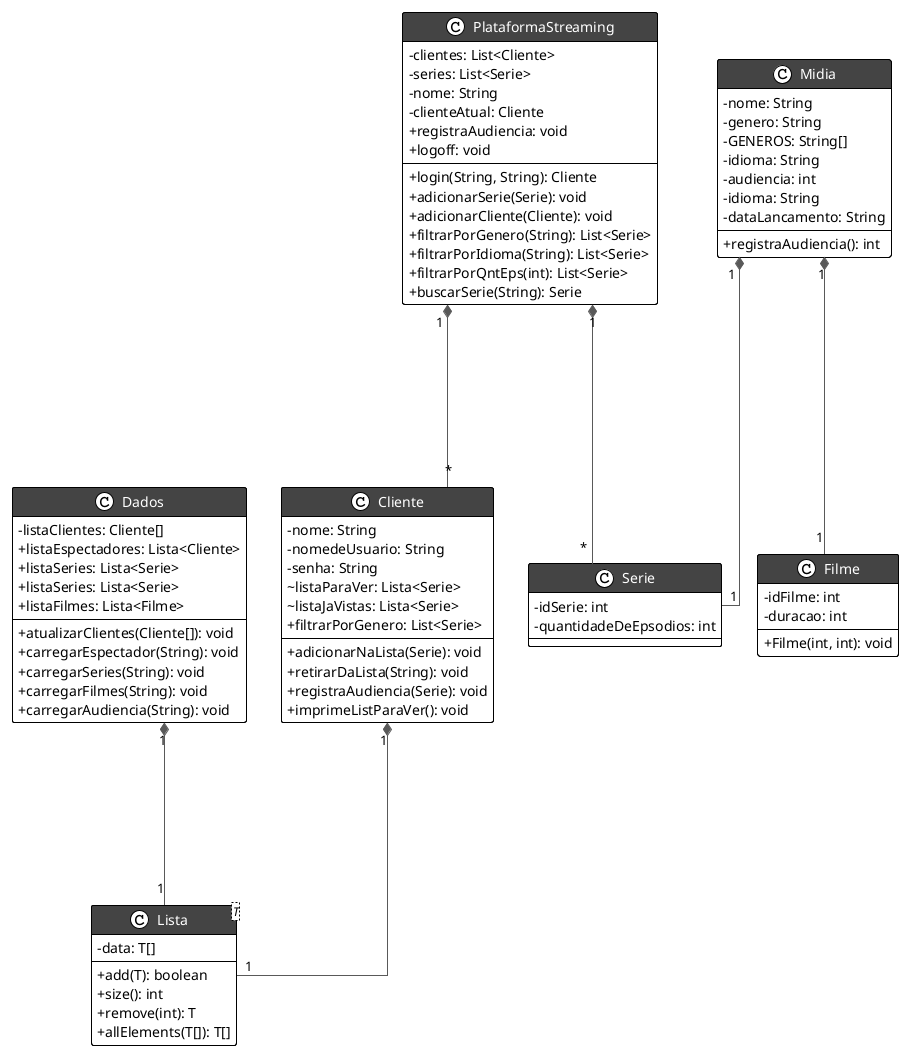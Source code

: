 @startuml

!theme plain
top to bottom direction
skinparam linetype ortho
skinparam classAttributeIconSize 0
skinparam classFontColor automatic
skinparam classHeaderBackgroundColor #444

class Cliente {
  - nome: String
  - nomedeUsuario: String
  - senha: String
  ~ listaParaVer: Lista<Serie>
  ~ listaJaVistas: Lista<Serie>
  + adicionarNaLista(Serie): void
  + retirarDaLista(String): void
  + registraAudiencia(Serie): void
  + imprimeListParaVer(): void
  + filtrarPorGenero: List<Serie>
}

class Dados {
  - listaClientes: Cliente[]
  + listaEspectadores: Lista<Cliente>
  + listaSeries: Lista<Serie>
  + listaSeries: Lista<Serie>
  + listaFilmes: Lista<Filme>
  + atualizarClientes(Cliente[]): void
  + carregarEspectador(String): void
  + carregarSeries(String): void
  + carregarFilmes(String): void
  + carregarAudiencia(String): void
}

class Filme{
  - idFilme: int
  - duracao: int
  +Filme(int, int): void
}

class Midia {
  - nome: String
  - genero: String
  - GENEROS: String[]
  - idioma: String
  - audiencia: int
  - idioma: String
  - dataLancamento: String
  + registraAudiencia(): int
}

class Lista<T> {
  - data: T[]
  + add(T): boolean
  + size(): int
  + remove(int): T
  + allElements(T[]): T[]
}

class PlataformaStreaming {
  - clientes: List<Cliente>
  - series: List<Serie>
  - nome: String
  - clienteAtual: Cliente
  + login(String, String): Cliente
  + adicionarSerie(Serie): void
  + adicionarCliente(Cliente): void
  + filtrarPorGenero(String): List<Serie>
  + filtrarPorIdioma(String): List<Serie>
  + filtrarPorQntEps(int): List<Serie>
  + registraAudiencia: void
  + logoff: void
  + buscarSerie(String): Serie
}

class Serie {
  - idSerie: int
  - quantidadeDeEpsodios: int
}

Cliente             "1" *--[#595959,plain]-- "1" Lista
Dados        "1" *--[#595959,plain]-- "1" Lista
Midia        "1" *--[#595959,plain]-- "1" Filme
Midia        "1" *--[#595959,plain]-- "1" Serie
PlataformaStreaming "1" *--[#595959,plain]-- "*" Cliente
PlataformaStreaming "1" *--[#595959,plain]-- "*" Serie
@enduml

